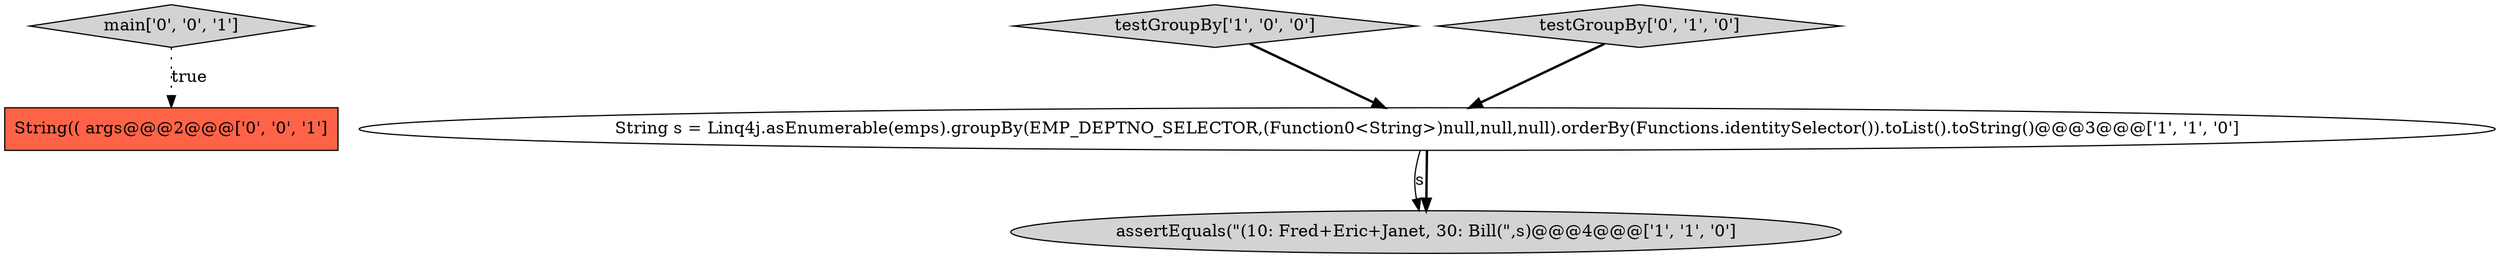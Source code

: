 digraph {
5 [style = filled, label = "String(( args@@@2@@@['0', '0', '1']", fillcolor = tomato, shape = box image = "AAA0AAABBB3BBB"];
2 [style = filled, label = "assertEquals(\"(10: Fred+Eric+Janet, 30: Bill(\",s)@@@4@@@['1', '1', '0']", fillcolor = lightgray, shape = ellipse image = "AAA0AAABBB1BBB"];
4 [style = filled, label = "main['0', '0', '1']", fillcolor = lightgray, shape = diamond image = "AAA0AAABBB3BBB"];
0 [style = filled, label = "testGroupBy['1', '0', '0']", fillcolor = lightgray, shape = diamond image = "AAA0AAABBB1BBB"];
3 [style = filled, label = "testGroupBy['0', '1', '0']", fillcolor = lightgray, shape = diamond image = "AAA0AAABBB2BBB"];
1 [style = filled, label = "String s = Linq4j.asEnumerable(emps).groupBy(EMP_DEPTNO_SELECTOR,(Function0<String>)null,null,null).orderBy(Functions.identitySelector()).toList().toString()@@@3@@@['1', '1', '0']", fillcolor = white, shape = ellipse image = "AAA0AAABBB1BBB"];
4->5 [style = dotted, label="true"];
1->2 [style = solid, label="s"];
1->2 [style = bold, label=""];
0->1 [style = bold, label=""];
3->1 [style = bold, label=""];
}
